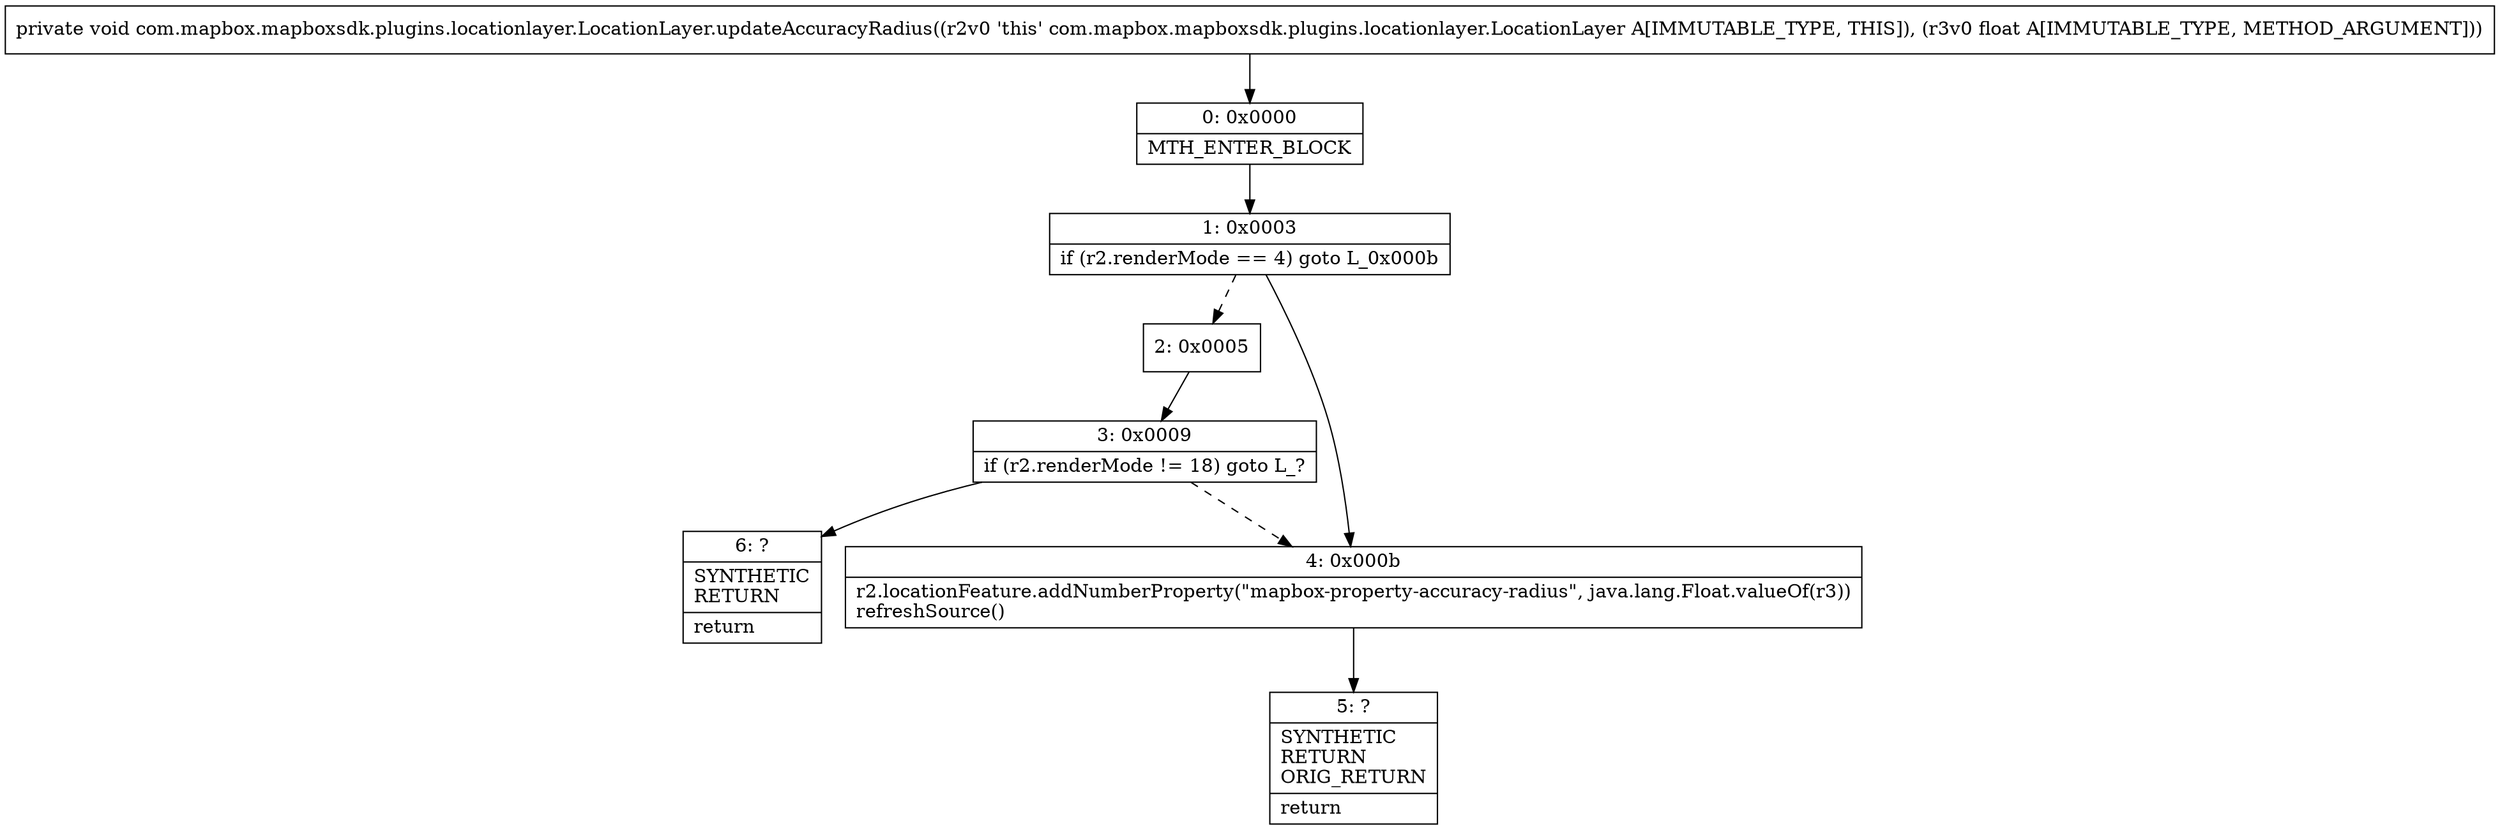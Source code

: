 digraph "CFG forcom.mapbox.mapboxsdk.plugins.locationlayer.LocationLayer.updateAccuracyRadius(F)V" {
Node_0 [shape=record,label="{0\:\ 0x0000|MTH_ENTER_BLOCK\l}"];
Node_1 [shape=record,label="{1\:\ 0x0003|if (r2.renderMode == 4) goto L_0x000b\l}"];
Node_2 [shape=record,label="{2\:\ 0x0005}"];
Node_3 [shape=record,label="{3\:\ 0x0009|if (r2.renderMode != 18) goto L_?\l}"];
Node_4 [shape=record,label="{4\:\ 0x000b|r2.locationFeature.addNumberProperty(\"mapbox\-property\-accuracy\-radius\", java.lang.Float.valueOf(r3))\lrefreshSource()\l}"];
Node_5 [shape=record,label="{5\:\ ?|SYNTHETIC\lRETURN\lORIG_RETURN\l|return\l}"];
Node_6 [shape=record,label="{6\:\ ?|SYNTHETIC\lRETURN\l|return\l}"];
MethodNode[shape=record,label="{private void com.mapbox.mapboxsdk.plugins.locationlayer.LocationLayer.updateAccuracyRadius((r2v0 'this' com.mapbox.mapboxsdk.plugins.locationlayer.LocationLayer A[IMMUTABLE_TYPE, THIS]), (r3v0 float A[IMMUTABLE_TYPE, METHOD_ARGUMENT])) }"];
MethodNode -> Node_0;
Node_0 -> Node_1;
Node_1 -> Node_2[style=dashed];
Node_1 -> Node_4;
Node_2 -> Node_3;
Node_3 -> Node_4[style=dashed];
Node_3 -> Node_6;
Node_4 -> Node_5;
}

